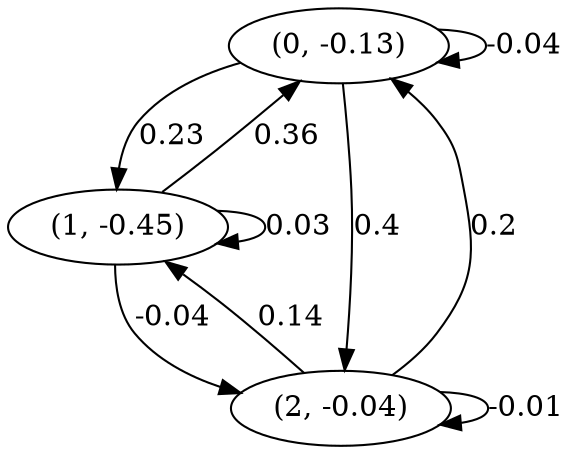 digraph {
    0 [ label = "(0, -0.13)" ]
    1 [ label = "(1, -0.45)" ]
    2 [ label = "(2, -0.04)" ]
    0 -> 0 [ label = "-0.04" ]
    1 -> 1 [ label = "0.03" ]
    2 -> 2 [ label = "-0.01" ]
    1 -> 0 [ label = "0.36" ]
    2 -> 0 [ label = "0.2" ]
    0 -> 1 [ label = "0.23" ]
    2 -> 1 [ label = "0.14" ]
    0 -> 2 [ label = "0.4" ]
    1 -> 2 [ label = "-0.04" ]
}

